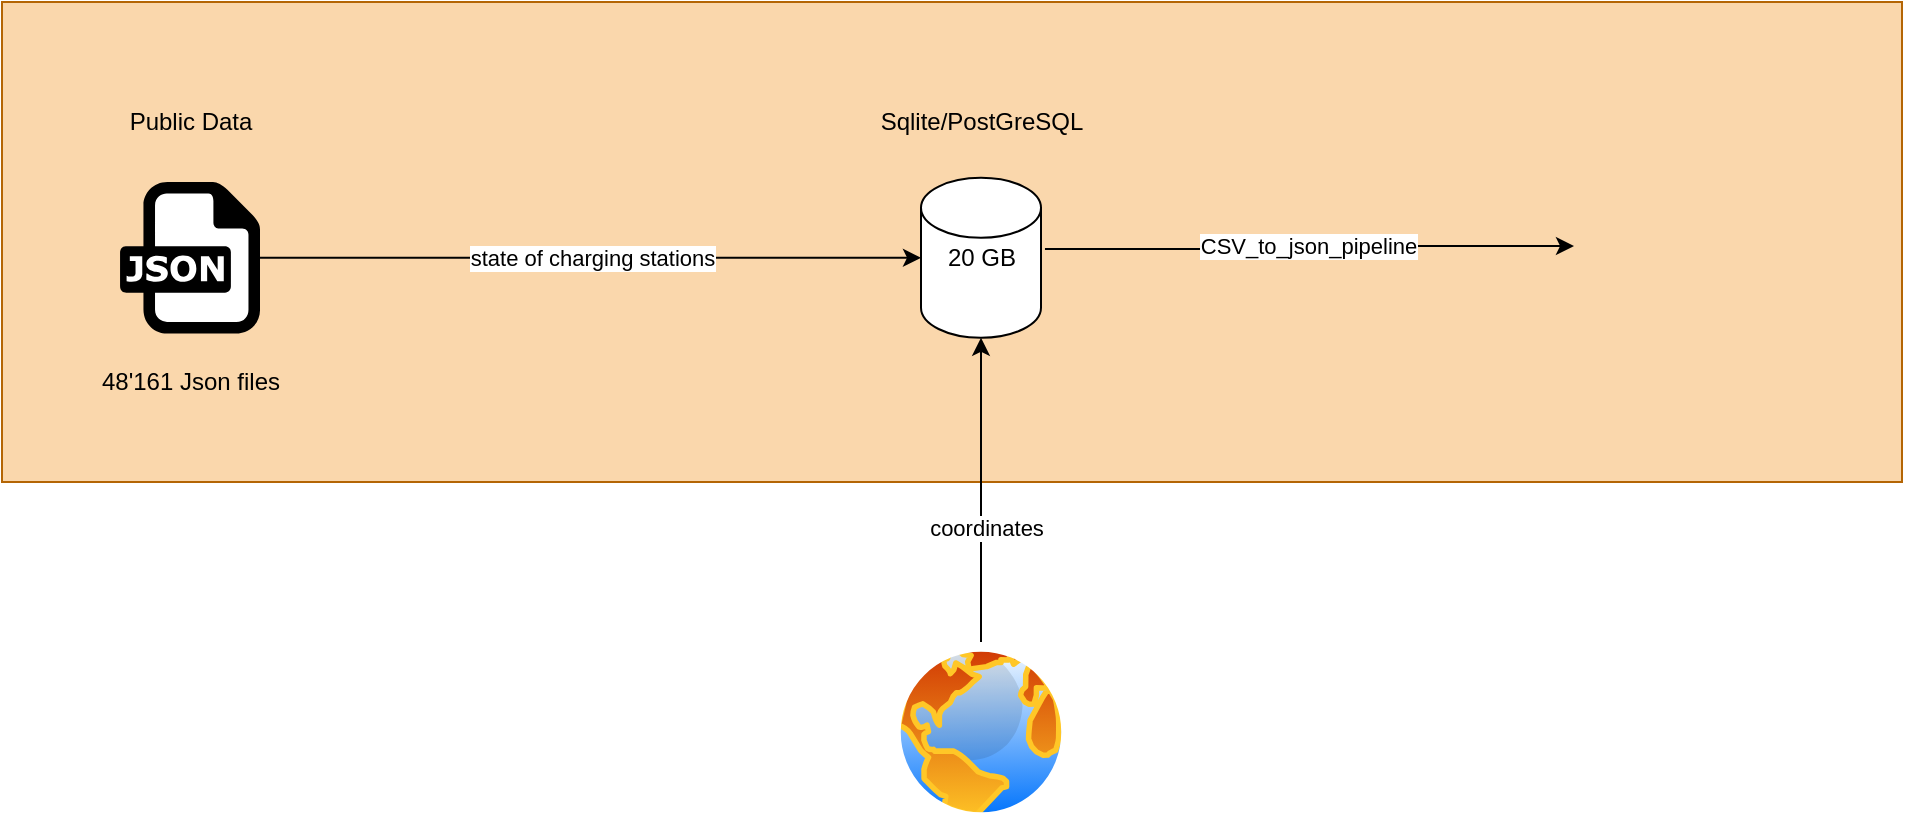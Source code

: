 <mxfile version="13.6.5" type="device"><diagram id="wjr2pn12n9eCGJ6ndVBv" name="Page-1"><mxGraphModel dx="2006" dy="822" grid="1" gridSize="10" guides="1" tooltips="1" connect="1" arrows="1" fold="1" page="1" pageScale="1" pageWidth="827" pageHeight="1169" math="0" shadow="0"><root><mxCell id="0"/><mxCell id="1" parent="0"/><mxCell id="9m3Jnn3Bt1t4xwFA0HlE-10" value="" style="rounded=0;whiteSpace=wrap;html=1;fillColor=#fad7ac;strokeColor=#b46504;" parent="1" vertex="1"><mxGeometry x="-180" y="60" width="950" height="240" as="geometry"/></mxCell><mxCell id="9m3Jnn3Bt1t4xwFA0HlE-6" value="state of charging stations" style="edgeStyle=orthogonalEdgeStyle;rounded=0;orthogonalLoop=1;jettySize=auto;html=1;" parent="1" source="9m3Jnn3Bt1t4xwFA0HlE-2" target="9m3Jnn3Bt1t4xwFA0HlE-7" edge="1"><mxGeometry relative="1" as="geometry"><mxPoint x="89" y="187.9" as="targetPoint"/></mxGeometry></mxCell><mxCell id="9m3Jnn3Bt1t4xwFA0HlE-2" value="" style="dashed=0;outlineConnect=0;html=1;align=center;labelPosition=center;verticalLabelPosition=bottom;verticalAlign=top;shape=mxgraph.weblogos.json" parent="1" vertex="1"><mxGeometry x="-121" y="150" width="70" height="75.8" as="geometry"/></mxCell><mxCell id="9m3Jnn3Bt1t4xwFA0HlE-3" value="48'161 Json files" style="text;html=1;strokeColor=none;fillColor=none;align=center;verticalAlign=middle;whiteSpace=wrap;rounded=0;" parent="1" vertex="1"><mxGeometry x="-133.5" y="240" width="95" height="20" as="geometry"/></mxCell><mxCell id="9m3Jnn3Bt1t4xwFA0HlE-4" value="Public Data" style="text;html=1;strokeColor=none;fillColor=none;align=center;verticalAlign=middle;whiteSpace=wrap;rounded=0;" parent="1" vertex="1"><mxGeometry x="-123.5" y="110" width="75" height="20" as="geometry"/></mxCell><mxCell id="9m3Jnn3Bt1t4xwFA0HlE-7" value="20 GB" style="shape=cylinder2;whiteSpace=wrap;html=1;boundedLbl=1;backgroundOutline=1;size=15;" parent="1" vertex="1"><mxGeometry x="279.5" y="147.9" width="60" height="80" as="geometry"/></mxCell><mxCell id="9m3Jnn3Bt1t4xwFA0HlE-12" value="" style="shape=image;html=1;verticalAlign=top;verticalLabelPosition=bottom;labelBackgroundColor=#ffffff;imageAspect=0;aspect=fixed;image=https://cdn4.iconfinder.com/data/icons/logos-and-brands/512/267_Python_logo-128.png" parent="1" vertex="1"><mxGeometry x="710" y="60" width="58" height="58" as="geometry"/></mxCell><mxCell id="9m3Jnn3Bt1t4xwFA0HlE-14" value="" style="edgeStyle=orthogonalEdgeStyle;rounded=0;orthogonalLoop=1;jettySize=auto;html=1;" parent="1" source="9m3Jnn3Bt1t4xwFA0HlE-13" target="9m3Jnn3Bt1t4xwFA0HlE-7" edge="1"><mxGeometry relative="1" as="geometry"><mxPoint x="124.5" y="190" as="targetPoint"/></mxGeometry></mxCell><mxCell id="9m3Jnn3Bt1t4xwFA0HlE-16" value="coordinates" style="edgeLabel;html=1;align=center;verticalAlign=middle;resizable=0;points=[];" parent="9m3Jnn3Bt1t4xwFA0HlE-14" vertex="1" connectable="0"><mxGeometry x="0.003" y="-18" relative="1" as="geometry"><mxPoint x="-16" y="19" as="offset"/></mxGeometry></mxCell><mxCell id="9m3Jnn3Bt1t4xwFA0HlE-13" value="" style="aspect=fixed;perimeter=ellipsePerimeter;html=1;align=center;shadow=0;dashed=0;spacingTop=3;image;image=img/lib/active_directory/internet_globe.svg;" parent="1" vertex="1"><mxGeometry x="264.5" y="380" width="90" height="90" as="geometry"/></mxCell><mxCell id="9m3Jnn3Bt1t4xwFA0HlE-17" value="Sqlite/PostGreSQL" style="text;html=1;strokeColor=none;fillColor=none;align=center;verticalAlign=middle;whiteSpace=wrap;rounded=0;" parent="1" vertex="1"><mxGeometry x="289.5" y="110" width="40" height="20" as="geometry"/></mxCell><mxCell id="9DGTR6PTWZ1KIvrXgM_Z-3" value="CSV_to_json_pipeline" style="edgeStyle=orthogonalEdgeStyle;rounded=0;orthogonalLoop=1;jettySize=auto;html=1;exitX=1.033;exitY=0.445;exitDx=0;exitDy=0;exitPerimeter=0;entryX=0;entryY=0.5;entryDx=0;entryDy=0;" parent="1" source="9m3Jnn3Bt1t4xwFA0HlE-7" target="5DidLDoYwan46xSWWJWd-1" edge="1"><mxGeometry relative="1" as="geometry"><mxPoint x="600" y="185.5" as="targetPoint"/><mxPoint x="-41" y="197.9" as="sourcePoint"/></mxGeometry></mxCell><mxCell id="5DidLDoYwan46xSWWJWd-1" value="" style="shape=image;html=1;verticalAlign=top;verticalLabelPosition=bottom;labelBackgroundColor=#ffffff;imageAspect=0;aspect=fixed;image=https://cdn4.iconfinder.com/data/icons/logos-and-brands/512/367_Vuejs_logo-128.png" vertex="1" parent="1"><mxGeometry x="606" y="130" width="104" height="104" as="geometry"/></mxCell></root></mxGraphModel></diagram></mxfile>